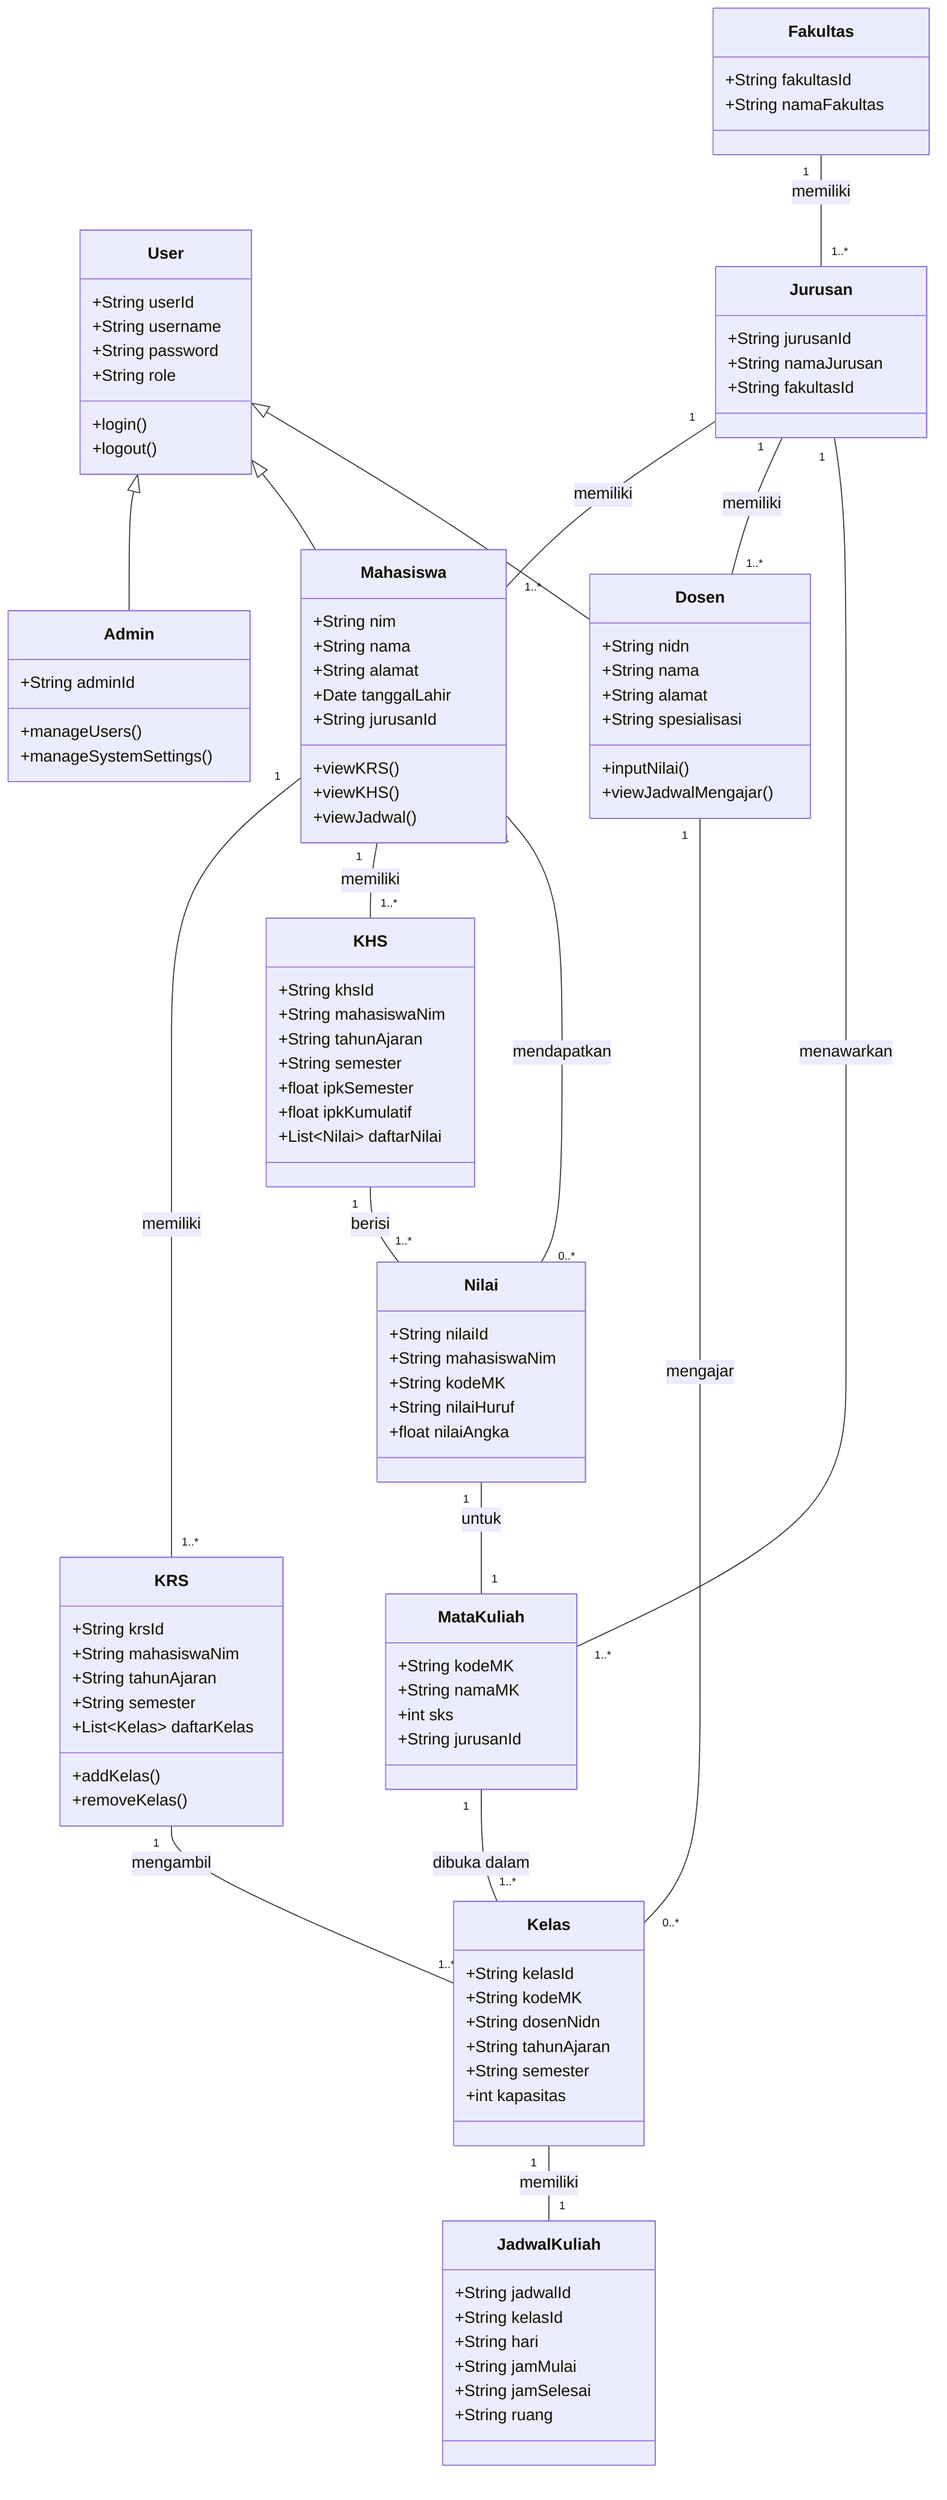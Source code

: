 classDiagram
    class User {
        +String userId
        +String username
        +String password
        +String role
        +login()
        +logout()
    }

    class Admin {
        +String adminId
        +manageUsers()
        +manageSystemSettings()
    }

    class Mahasiswa {
        +String nim
        +String nama
        +String alamat
        +Date tanggalLahir
        +String jurusanId
        +viewKRS()
        +viewKHS()
        +viewJadwal()
    }

    class Dosen {
        +String nidn
        +String nama
        +String alamat
        +String spesialisasi
        +inputNilai()
        +viewJadwalMengajar()
    }

    class MataKuliah {
        +String kodeMK
        +String namaMK
        +int sks
        +String jurusanId
    }

    class Kelas {
        +String kelasId
        +String kodeMK
        +String dosenNidn
        +String tahunAjaran
        +String semester
        +int kapasitas
    }

    class JadwalKuliah {
        +String jadwalId
        +String kelasId
        +String hari
        +String jamMulai
        +String jamSelesai
        +String ruang
    }

    class KRS {
        +String krsId
        +String mahasiswaNim
        +String tahunAjaran
        +String semester
        +List~Kelas~ daftarKelas
        +addKelas()
        +removeKelas()
    }

    class KHS {
        +String khsId
        +String mahasiswaNim
        +String tahunAjaran
        +String semester
        +float ipkSemester
        +float ipkKumulatif
        +List~Nilai~ daftarNilai
    }

    class Nilai {
        +String nilaiId
        +String mahasiswaNim
        +String kodeMK
        +String nilaiHuruf
        +float nilaiAngka
    }
    
    class Jurusan {
        +String jurusanId
        +String namaJurusan
        +String fakultasId
    }

    class Fakultas {
        +String fakultasId
        +String namaFakultas
    }

    User <|-- Admin
    User <|-- Mahasiswa
    User <|-- Dosen

    Fakultas "1" -- "1..*" Jurusan : memiliki
    Jurusan "1" -- "1..*" Mahasiswa : memiliki
    Jurusan "1" -- "1..*" Dosen : memiliki
    Jurusan "1" -- "1..*" MataKuliah : menawarkan

    Mahasiswa "1" -- "1..*" KRS : memiliki
    Mahasiswa "1" -- "1..*" KHS : memiliki
    
    KRS "1" -- "1..*" Kelas : mengambil
    KHS "1" -- "1..*" Nilai : berisi

    Dosen "1" -- "0..*" Kelas : mengajar
    MataKuliah "1" -- "1..*" Kelas : dibuka dalam
    
    Kelas "1" -- "1" JadwalKuliah : memiliki
    Nilai "1" -- "1" MataKuliah : untuk
    Mahasiswa "1" -- "0..*" Nilai : mendapatkan